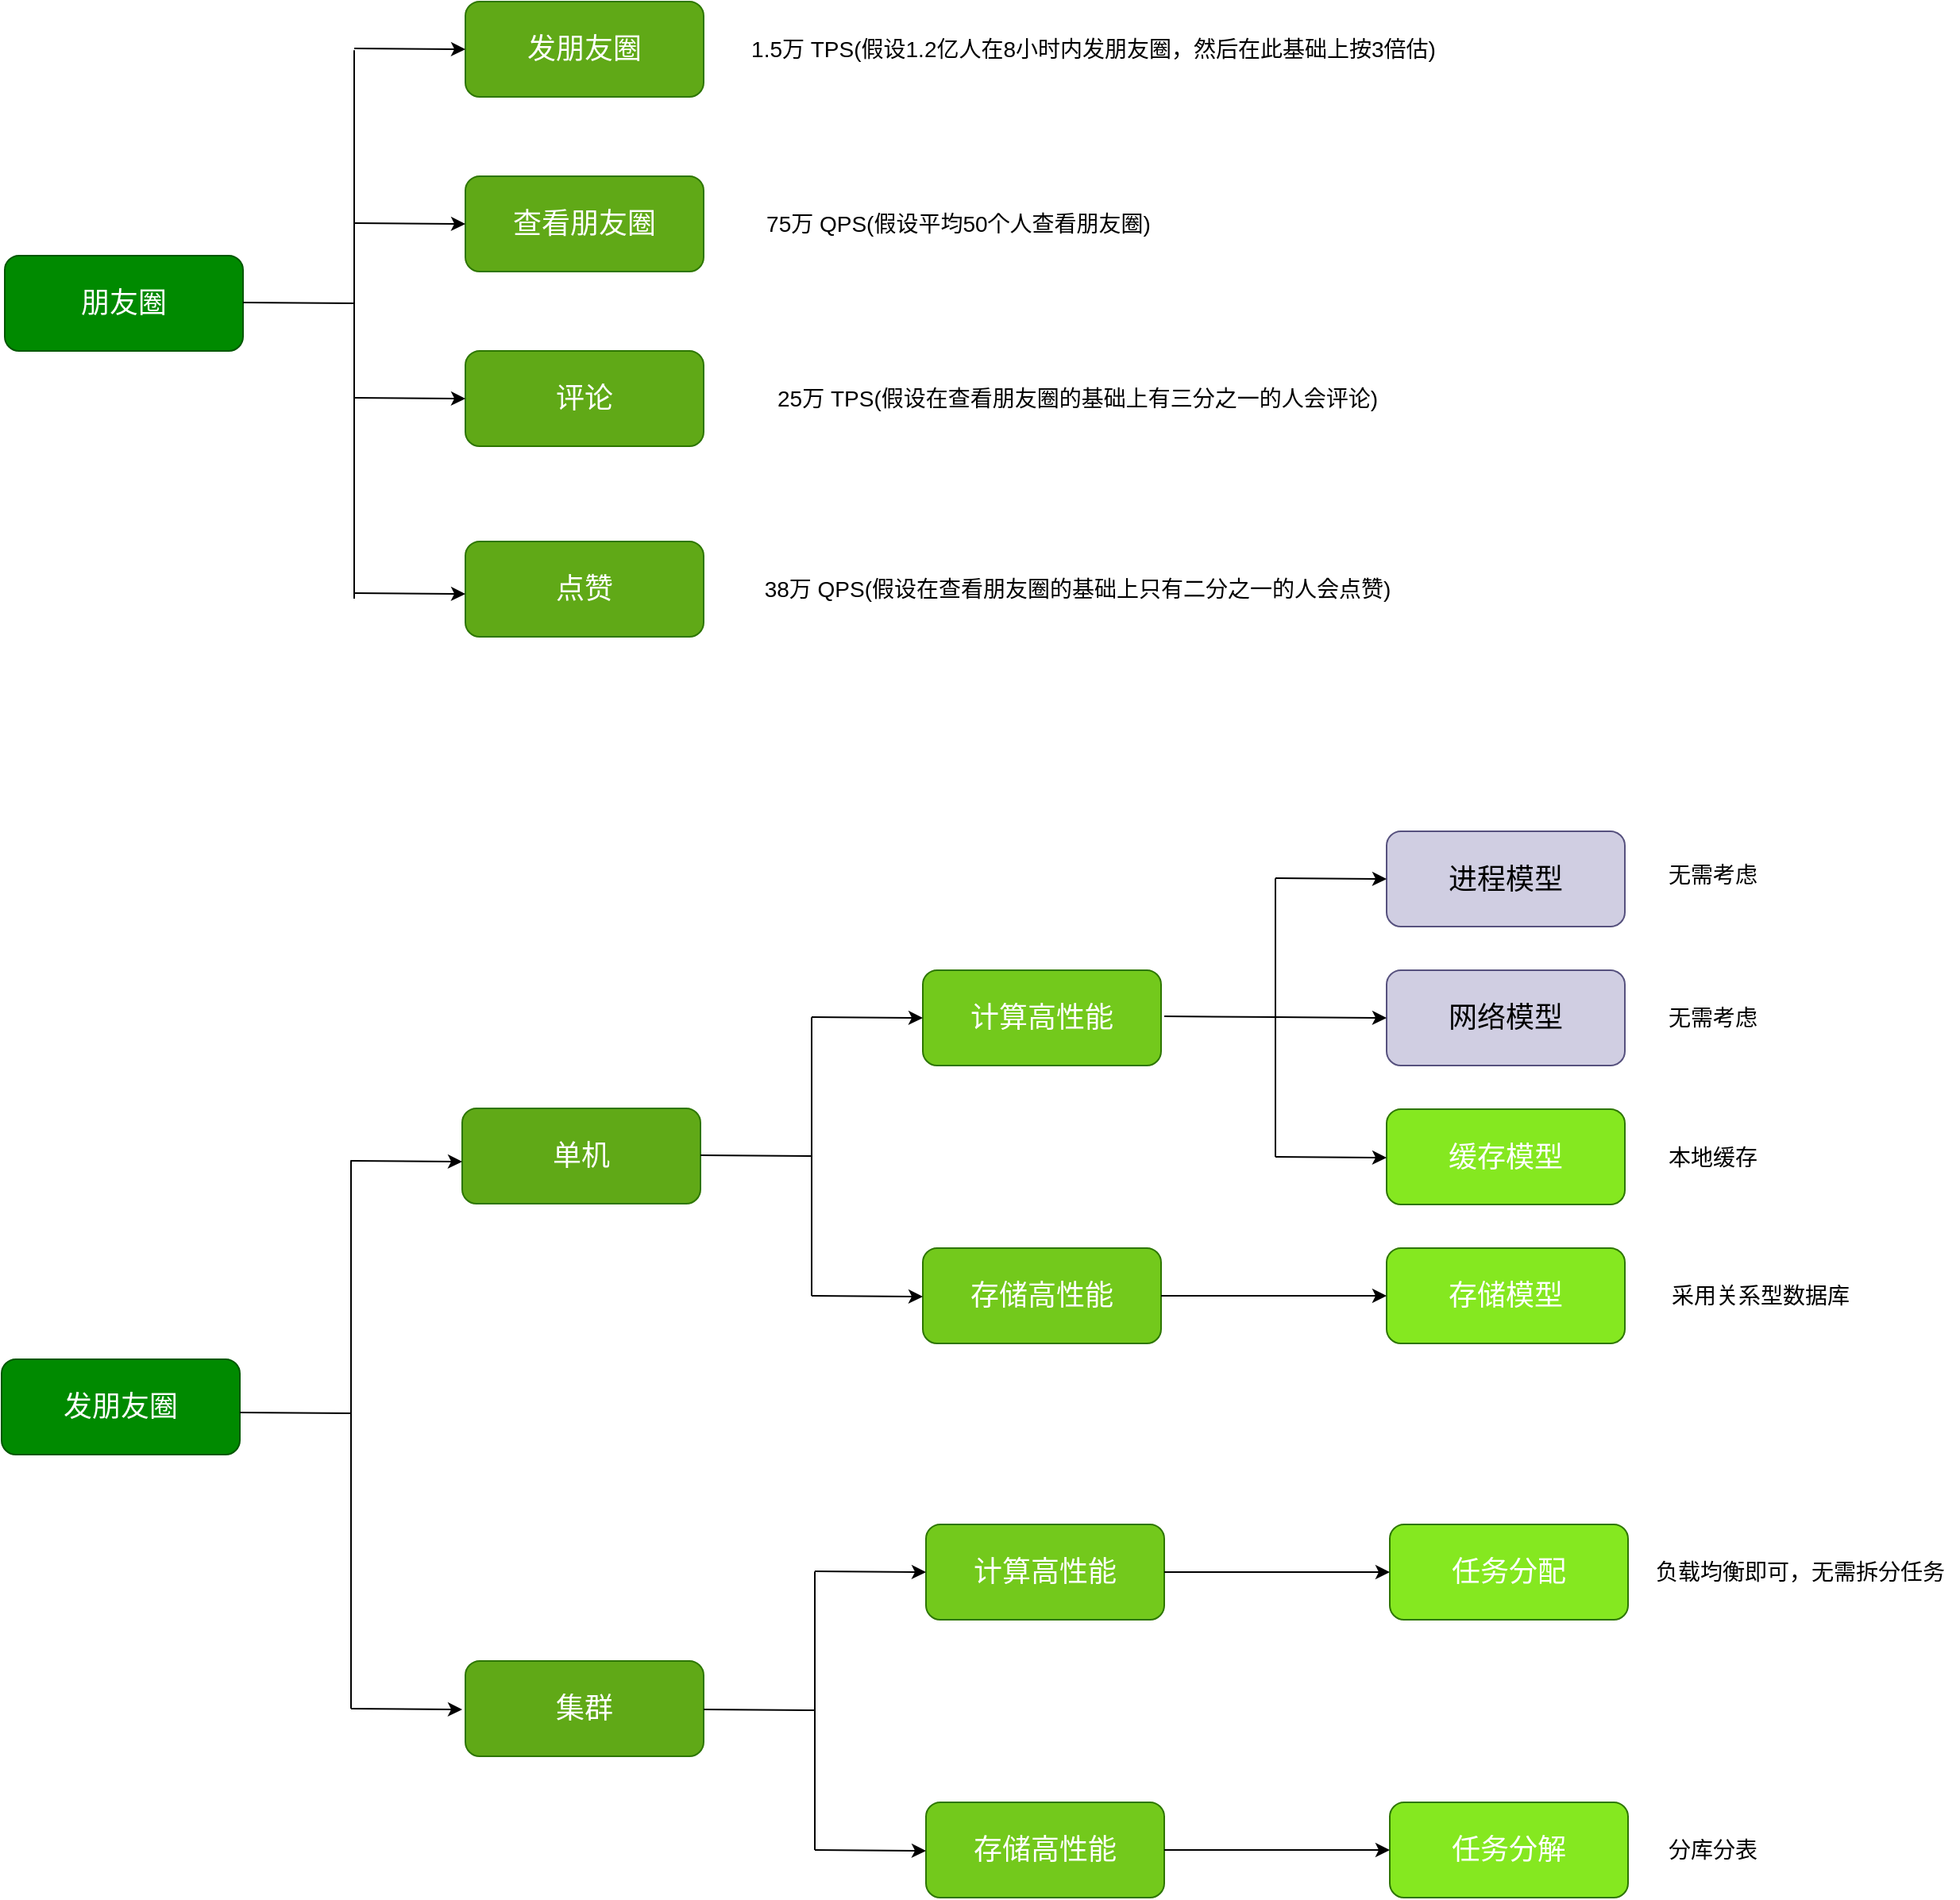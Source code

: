 <mxfile version="15.0.6" type="github">
  <diagram id="jBRWD2HVv8BvLUWZsqpH" name="Page-1">
    <mxGraphModel dx="1398" dy="573" grid="1" gridSize="10" guides="1" tooltips="1" connect="1" arrows="1" fold="1" page="1" pageScale="1" pageWidth="827" pageHeight="1169" math="0" shadow="0">
      <root>
        <mxCell id="0" />
        <mxCell id="1" parent="0" />
        <mxCell id="3huNSBhZNZtRJ6iiqQSG-1" value="&lt;font style=&quot;font-size: 18px&quot;&gt;朋友圈&lt;/font&gt;" style="rounded=1;whiteSpace=wrap;html=1;fontColor=#ffffff;fillColor=#008a00;strokeColor=#005700;" vertex="1" parent="1">
          <mxGeometry x="60" y="300" width="150" height="60" as="geometry" />
        </mxCell>
        <mxCell id="3huNSBhZNZtRJ6iiqQSG-2" value="&lt;font style=&quot;font-size: 18px&quot;&gt;发朋友圈&lt;/font&gt;" style="rounded=1;whiteSpace=wrap;html=1;fontColor=#ffffff;fillColor=#60a917;strokeColor=#2D7600;" vertex="1" parent="1">
          <mxGeometry x="350" y="140" width="150" height="60" as="geometry" />
        </mxCell>
        <mxCell id="3huNSBhZNZtRJ6iiqQSG-3" value="&lt;font style=&quot;font-size: 18px&quot;&gt;查看朋友圈&lt;/font&gt;" style="rounded=1;whiteSpace=wrap;html=1;fontColor=#ffffff;fillColor=#60a917;strokeColor=#2D7600;" vertex="1" parent="1">
          <mxGeometry x="350" y="250" width="150" height="60" as="geometry" />
        </mxCell>
        <mxCell id="3huNSBhZNZtRJ6iiqQSG-4" value="&lt;font style=&quot;font-size: 18px&quot;&gt;评论&lt;/font&gt;" style="rounded=1;whiteSpace=wrap;html=1;fontColor=#ffffff;fillColor=#60a917;strokeColor=#2D7600;" vertex="1" parent="1">
          <mxGeometry x="350" y="360" width="150" height="60" as="geometry" />
        </mxCell>
        <mxCell id="3huNSBhZNZtRJ6iiqQSG-5" value="&lt;font style=&quot;font-size: 18px&quot;&gt;点赞&lt;/font&gt;" style="rounded=1;whiteSpace=wrap;html=1;fontColor=#ffffff;fillColor=#60a917;strokeColor=#2D7600;" vertex="1" parent="1">
          <mxGeometry x="350" y="480" width="150" height="60" as="geometry" />
        </mxCell>
        <mxCell id="3huNSBhZNZtRJ6iiqQSG-6" value="" style="endArrow=none;html=1;" edge="1" parent="1">
          <mxGeometry width="50" height="50" relative="1" as="geometry">
            <mxPoint x="210" y="329.5" as="sourcePoint" />
            <mxPoint x="280" y="330" as="targetPoint" />
          </mxGeometry>
        </mxCell>
        <mxCell id="3huNSBhZNZtRJ6iiqQSG-7" value="" style="endArrow=none;html=1;" edge="1" parent="1">
          <mxGeometry width="50" height="50" relative="1" as="geometry">
            <mxPoint x="280" y="516" as="sourcePoint" />
            <mxPoint x="280" y="416" as="targetPoint" />
            <Array as="points">
              <mxPoint x="280" y="166" />
            </Array>
          </mxGeometry>
        </mxCell>
        <mxCell id="3huNSBhZNZtRJ6iiqQSG-8" value="" style="endArrow=classic;html=1;entryX=0;entryY=0.5;entryDx=0;entryDy=0;" edge="1" parent="1" target="3huNSBhZNZtRJ6iiqQSG-2">
          <mxGeometry width="50" height="50" relative="1" as="geometry">
            <mxPoint x="280" y="169.5" as="sourcePoint" />
            <mxPoint x="340" y="169.5" as="targetPoint" />
          </mxGeometry>
        </mxCell>
        <mxCell id="3huNSBhZNZtRJ6iiqQSG-9" value="" style="endArrow=classic;html=1;entryX=0;entryY=0.5;entryDx=0;entryDy=0;" edge="1" parent="1" target="3huNSBhZNZtRJ6iiqQSG-3">
          <mxGeometry width="50" height="50" relative="1" as="geometry">
            <mxPoint x="280" y="279.5" as="sourcePoint" />
            <mxPoint x="340" y="279.5" as="targetPoint" />
          </mxGeometry>
        </mxCell>
        <mxCell id="3huNSBhZNZtRJ6iiqQSG-10" value="" style="endArrow=classic;html=1;entryX=0;entryY=0.5;entryDx=0;entryDy=0;" edge="1" parent="1">
          <mxGeometry width="50" height="50" relative="1" as="geometry">
            <mxPoint x="280" y="389.5" as="sourcePoint" />
            <mxPoint x="350" y="390" as="targetPoint" />
          </mxGeometry>
        </mxCell>
        <mxCell id="3huNSBhZNZtRJ6iiqQSG-11" value="" style="endArrow=classic;html=1;entryX=0;entryY=0.5;entryDx=0;entryDy=0;" edge="1" parent="1">
          <mxGeometry width="50" height="50" relative="1" as="geometry">
            <mxPoint x="280" y="512.5" as="sourcePoint" />
            <mxPoint x="350" y="513" as="targetPoint" />
          </mxGeometry>
        </mxCell>
        <mxCell id="3huNSBhZNZtRJ6iiqQSG-12" value="&lt;font style=&quot;font-size: 14px&quot;&gt;1.5万 TPS(假设1.2亿人在8小时内发朋友圈，然后在此基础上按3倍估)&lt;/font&gt;" style="text;html=1;resizable=0;autosize=1;align=center;verticalAlign=middle;points=[];fillColor=none;strokeColor=none;rounded=0;" vertex="1" parent="1">
          <mxGeometry x="520" y="160" width="450" height="20" as="geometry" />
        </mxCell>
        <mxCell id="3huNSBhZNZtRJ6iiqQSG-13" value="&lt;font style=&quot;font-size: 14px&quot;&gt;75万 QPS(假设平均50个人查看朋友圈)&lt;/font&gt;" style="text;html=1;resizable=0;autosize=1;align=center;verticalAlign=middle;points=[];fillColor=none;strokeColor=none;rounded=0;" vertex="1" parent="1">
          <mxGeometry x="530" y="270" width="260" height="20" as="geometry" />
        </mxCell>
        <mxCell id="3huNSBhZNZtRJ6iiqQSG-14" value="&lt;font style=&quot;font-size: 14px&quot;&gt;25万 TPS(假设在查看朋友圈的基础上有三分之一的人会评论)&lt;/font&gt;" style="text;html=1;resizable=0;autosize=1;align=center;verticalAlign=middle;points=[];fillColor=none;strokeColor=none;rounded=0;" vertex="1" parent="1">
          <mxGeometry x="540" y="380" width="390" height="20" as="geometry" />
        </mxCell>
        <mxCell id="3huNSBhZNZtRJ6iiqQSG-15" value="&lt;font style=&quot;font-size: 14px&quot;&gt;38万 QPS(假设在查看朋友圈的基础上只有二分之一的人会点赞)&lt;/font&gt;" style="text;html=1;resizable=0;autosize=1;align=center;verticalAlign=middle;points=[];fillColor=none;strokeColor=none;rounded=0;" vertex="1" parent="1">
          <mxGeometry x="530" y="500" width="410" height="20" as="geometry" />
        </mxCell>
        <mxCell id="3huNSBhZNZtRJ6iiqQSG-18" value="&lt;font style=&quot;font-size: 18px&quot;&gt;发朋友圈&lt;/font&gt;" style="rounded=1;whiteSpace=wrap;html=1;fontColor=#ffffff;fillColor=#008a00;strokeColor=#005700;" vertex="1" parent="1">
          <mxGeometry x="58" y="995" width="150" height="60" as="geometry" />
        </mxCell>
        <mxCell id="3huNSBhZNZtRJ6iiqQSG-19" value="&lt;font style=&quot;font-size: 18px&quot;&gt;单机&lt;/font&gt;" style="rounded=1;whiteSpace=wrap;html=1;fontColor=#ffffff;fillColor=#60a917;strokeColor=#2D7600;" vertex="1" parent="1">
          <mxGeometry x="348" y="837" width="150" height="60" as="geometry" />
        </mxCell>
        <mxCell id="3huNSBhZNZtRJ6iiqQSG-20" value="&lt;font style=&quot;font-size: 18px&quot;&gt;集群&lt;/font&gt;" style="rounded=1;whiteSpace=wrap;html=1;fontColor=#ffffff;fillColor=#60a917;strokeColor=#2D7600;" vertex="1" parent="1">
          <mxGeometry x="350" y="1185" width="150" height="60" as="geometry" />
        </mxCell>
        <mxCell id="3huNSBhZNZtRJ6iiqQSG-21" value="" style="endArrow=none;html=1;" edge="1" parent="1">
          <mxGeometry width="50" height="50" relative="1" as="geometry">
            <mxPoint x="208" y="1028.5" as="sourcePoint" />
            <mxPoint x="278" y="1029" as="targetPoint" />
          </mxGeometry>
        </mxCell>
        <mxCell id="3huNSBhZNZtRJ6iiqQSG-22" value="" style="endArrow=none;html=1;" edge="1" parent="1">
          <mxGeometry width="50" height="50" relative="1" as="geometry">
            <mxPoint x="278" y="1215" as="sourcePoint" />
            <mxPoint x="278" y="1115" as="targetPoint" />
            <Array as="points">
              <mxPoint x="278" y="865" />
            </Array>
          </mxGeometry>
        </mxCell>
        <mxCell id="3huNSBhZNZtRJ6iiqQSG-23" value="" style="endArrow=classic;html=1;entryX=0;entryY=0.5;entryDx=0;entryDy=0;" edge="1" parent="1">
          <mxGeometry width="50" height="50" relative="1" as="geometry">
            <mxPoint x="278" y="870" as="sourcePoint" />
            <mxPoint x="348" y="870.5" as="targetPoint" />
          </mxGeometry>
        </mxCell>
        <mxCell id="3huNSBhZNZtRJ6iiqQSG-24" value="" style="endArrow=classic;html=1;entryX=0;entryY=0.5;entryDx=0;entryDy=0;" edge="1" parent="1">
          <mxGeometry width="50" height="50" relative="1" as="geometry">
            <mxPoint x="278" y="1215" as="sourcePoint" />
            <mxPoint x="348" y="1215.5" as="targetPoint" />
          </mxGeometry>
        </mxCell>
        <mxCell id="3huNSBhZNZtRJ6iiqQSG-25" value="&lt;font style=&quot;font-size: 18px&quot;&gt;计算高性能&lt;/font&gt;" style="rounded=1;whiteSpace=wrap;html=1;fontColor=#ffffff;strokeColor=#2D7600;fillColor=#73C91C;" vertex="1" parent="1">
          <mxGeometry x="638" y="750" width="150" height="60" as="geometry" />
        </mxCell>
        <mxCell id="3huNSBhZNZtRJ6iiqQSG-26" value="&lt;span style=&quot;font-size: 18px&quot;&gt;存储高性能&lt;/span&gt;" style="rounded=1;whiteSpace=wrap;html=1;fontColor=#ffffff;strokeColor=#2D7600;fillColor=#73C91C;" vertex="1" parent="1">
          <mxGeometry x="638" y="925" width="150" height="60" as="geometry" />
        </mxCell>
        <mxCell id="3huNSBhZNZtRJ6iiqQSG-27" value="" style="endArrow=none;html=1;" edge="1" parent="1">
          <mxGeometry width="50" height="50" relative="1" as="geometry">
            <mxPoint x="498" y="866.5" as="sourcePoint" />
            <mxPoint x="568" y="867" as="targetPoint" />
          </mxGeometry>
        </mxCell>
        <mxCell id="3huNSBhZNZtRJ6iiqQSG-28" value="" style="endArrow=none;html=1;" edge="1" parent="1">
          <mxGeometry width="50" height="50" relative="1" as="geometry">
            <mxPoint x="568" y="955" as="sourcePoint" />
            <mxPoint x="568" y="865" as="targetPoint" />
            <Array as="points">
              <mxPoint x="568" y="775" />
            </Array>
          </mxGeometry>
        </mxCell>
        <mxCell id="3huNSBhZNZtRJ6iiqQSG-29" value="" style="endArrow=classic;html=1;entryX=0;entryY=0.5;entryDx=0;entryDy=0;" edge="1" parent="1">
          <mxGeometry width="50" height="50" relative="1" as="geometry">
            <mxPoint x="568" y="779.5" as="sourcePoint" />
            <mxPoint x="638" y="780" as="targetPoint" />
          </mxGeometry>
        </mxCell>
        <mxCell id="3huNSBhZNZtRJ6iiqQSG-30" value="" style="endArrow=classic;html=1;entryX=0;entryY=0.5;entryDx=0;entryDy=0;" edge="1" parent="1">
          <mxGeometry width="50" height="50" relative="1" as="geometry">
            <mxPoint x="568" y="955" as="sourcePoint" />
            <mxPoint x="638" y="955.5" as="targetPoint" />
          </mxGeometry>
        </mxCell>
        <mxCell id="3huNSBhZNZtRJ6iiqQSG-31" value="&lt;font style=&quot;font-size: 18px&quot;&gt;计算高性能&lt;/font&gt;" style="rounded=1;whiteSpace=wrap;html=1;fontColor=#ffffff;strokeColor=#2D7600;fillColor=#73C91C;" vertex="1" parent="1">
          <mxGeometry x="640" y="1099" width="150" height="60" as="geometry" />
        </mxCell>
        <mxCell id="3huNSBhZNZtRJ6iiqQSG-32" value="&lt;span style=&quot;font-size: 18px&quot;&gt;存储高性能&lt;/span&gt;" style="rounded=1;whiteSpace=wrap;html=1;fontColor=#ffffff;strokeColor=#2D7600;fillColor=#73C91C;" vertex="1" parent="1">
          <mxGeometry x="640" y="1274" width="150" height="60" as="geometry" />
        </mxCell>
        <mxCell id="3huNSBhZNZtRJ6iiqQSG-33" value="" style="endArrow=none;html=1;" edge="1" parent="1">
          <mxGeometry width="50" height="50" relative="1" as="geometry">
            <mxPoint x="500" y="1215.5" as="sourcePoint" />
            <mxPoint x="570" y="1216" as="targetPoint" />
          </mxGeometry>
        </mxCell>
        <mxCell id="3huNSBhZNZtRJ6iiqQSG-34" value="" style="endArrow=none;html=1;" edge="1" parent="1">
          <mxGeometry width="50" height="50" relative="1" as="geometry">
            <mxPoint x="570" y="1304" as="sourcePoint" />
            <mxPoint x="570" y="1214" as="targetPoint" />
            <Array as="points">
              <mxPoint x="570" y="1124" />
            </Array>
          </mxGeometry>
        </mxCell>
        <mxCell id="3huNSBhZNZtRJ6iiqQSG-35" value="" style="endArrow=classic;html=1;entryX=0;entryY=0.5;entryDx=0;entryDy=0;" edge="1" parent="1">
          <mxGeometry width="50" height="50" relative="1" as="geometry">
            <mxPoint x="570" y="1128.5" as="sourcePoint" />
            <mxPoint x="640" y="1129" as="targetPoint" />
          </mxGeometry>
        </mxCell>
        <mxCell id="3huNSBhZNZtRJ6iiqQSG-36" value="" style="endArrow=classic;html=1;entryX=0;entryY=0.5;entryDx=0;entryDy=0;" edge="1" parent="1">
          <mxGeometry width="50" height="50" relative="1" as="geometry">
            <mxPoint x="570" y="1304" as="sourcePoint" />
            <mxPoint x="640" y="1304.5" as="targetPoint" />
          </mxGeometry>
        </mxCell>
        <mxCell id="3huNSBhZNZtRJ6iiqQSG-37" value="&lt;font style=&quot;font-size: 18px&quot;&gt;进程模型&lt;/font&gt;" style="rounded=1;whiteSpace=wrap;html=1;strokeColor=#56517e;fillColor=#d0cee2;" vertex="1" parent="1">
          <mxGeometry x="930" y="662.5" width="150" height="60" as="geometry" />
        </mxCell>
        <mxCell id="3huNSBhZNZtRJ6iiqQSG-38" value="&lt;span style=&quot;font-size: 18px&quot;&gt;缓存模型&lt;/span&gt;" style="rounded=1;whiteSpace=wrap;html=1;fontColor=#ffffff;strokeColor=#2D7600;fillColor=#85E820;" vertex="1" parent="1">
          <mxGeometry x="930" y="837.5" width="150" height="60" as="geometry" />
        </mxCell>
        <mxCell id="3huNSBhZNZtRJ6iiqQSG-39" value="" style="endArrow=none;html=1;" edge="1" parent="1">
          <mxGeometry width="50" height="50" relative="1" as="geometry">
            <mxPoint x="790" y="779" as="sourcePoint" />
            <mxPoint x="860" y="779.5" as="targetPoint" />
          </mxGeometry>
        </mxCell>
        <mxCell id="3huNSBhZNZtRJ6iiqQSG-40" value="" style="endArrow=none;html=1;" edge="1" parent="1">
          <mxGeometry width="50" height="50" relative="1" as="geometry">
            <mxPoint x="860" y="867.5" as="sourcePoint" />
            <mxPoint x="860" y="777.5" as="targetPoint" />
            <Array as="points">
              <mxPoint x="860" y="687.5" />
            </Array>
          </mxGeometry>
        </mxCell>
        <mxCell id="3huNSBhZNZtRJ6iiqQSG-41" value="" style="endArrow=classic;html=1;entryX=0;entryY=0.5;entryDx=0;entryDy=0;" edge="1" parent="1">
          <mxGeometry width="50" height="50" relative="1" as="geometry">
            <mxPoint x="860" y="692" as="sourcePoint" />
            <mxPoint x="930" y="692.5" as="targetPoint" />
          </mxGeometry>
        </mxCell>
        <mxCell id="3huNSBhZNZtRJ6iiqQSG-42" value="" style="endArrow=classic;html=1;entryX=0;entryY=0.5;entryDx=0;entryDy=0;" edge="1" parent="1">
          <mxGeometry width="50" height="50" relative="1" as="geometry">
            <mxPoint x="860" y="867.5" as="sourcePoint" />
            <mxPoint x="930" y="868" as="targetPoint" />
          </mxGeometry>
        </mxCell>
        <mxCell id="3huNSBhZNZtRJ6iiqQSG-43" value="&lt;span style=&quot;font-size: 18px&quot;&gt;网络模型&lt;/span&gt;" style="rounded=1;whiteSpace=wrap;html=1;strokeColor=#56517e;fillColor=#d0cee2;" vertex="1" parent="1">
          <mxGeometry x="930" y="750" width="150" height="60" as="geometry" />
        </mxCell>
        <mxCell id="3huNSBhZNZtRJ6iiqQSG-44" value="" style="endArrow=classic;html=1;entryX=0;entryY=0.5;entryDx=0;entryDy=0;" edge="1" parent="1">
          <mxGeometry width="50" height="50" relative="1" as="geometry">
            <mxPoint x="860" y="779.5" as="sourcePoint" />
            <mxPoint x="930" y="780" as="targetPoint" />
          </mxGeometry>
        </mxCell>
        <mxCell id="3huNSBhZNZtRJ6iiqQSG-45" value="&lt;font style=&quot;font-size: 18px&quot;&gt;存储模型&lt;/font&gt;" style="rounded=1;whiteSpace=wrap;html=1;fontColor=#ffffff;strokeColor=#2D7600;fillColor=#85E820;" vertex="1" parent="1">
          <mxGeometry x="930" y="925" width="150" height="60" as="geometry" />
        </mxCell>
        <mxCell id="3huNSBhZNZtRJ6iiqQSG-46" value="" style="endArrow=classic;html=1;exitX=1;exitY=0.5;exitDx=0;exitDy=0;" edge="1" parent="1" source="3huNSBhZNZtRJ6iiqQSG-26">
          <mxGeometry width="50" height="50" relative="1" as="geometry">
            <mxPoint x="860" y="954.5" as="sourcePoint" />
            <mxPoint x="930" y="955" as="targetPoint" />
          </mxGeometry>
        </mxCell>
        <mxCell id="3huNSBhZNZtRJ6iiqQSG-47" value="&lt;font style=&quot;font-size: 18px&quot;&gt;任务分配&lt;/font&gt;" style="rounded=1;whiteSpace=wrap;html=1;fontColor=#ffffff;strokeColor=#2D7600;fillColor=#85E820;" vertex="1" parent="1">
          <mxGeometry x="932" y="1099" width="150" height="60" as="geometry" />
        </mxCell>
        <mxCell id="3huNSBhZNZtRJ6iiqQSG-48" value="" style="endArrow=classic;html=1;exitX=1;exitY=0.5;exitDx=0;exitDy=0;" edge="1" parent="1">
          <mxGeometry width="50" height="50" relative="1" as="geometry">
            <mxPoint x="790" y="1129" as="sourcePoint" />
            <mxPoint x="932" y="1129" as="targetPoint" />
          </mxGeometry>
        </mxCell>
        <mxCell id="3huNSBhZNZtRJ6iiqQSG-49" value="&lt;font style=&quot;font-size: 18px&quot;&gt;任务分解&lt;/font&gt;" style="rounded=1;whiteSpace=wrap;html=1;fontColor=#ffffff;strokeColor=#2D7600;fillColor=#85E820;" vertex="1" parent="1">
          <mxGeometry x="932" y="1274" width="150" height="60" as="geometry" />
        </mxCell>
        <mxCell id="3huNSBhZNZtRJ6iiqQSG-50" value="" style="endArrow=classic;html=1;exitX=1;exitY=0.5;exitDx=0;exitDy=0;" edge="1" parent="1">
          <mxGeometry width="50" height="50" relative="1" as="geometry">
            <mxPoint x="790" y="1304" as="sourcePoint" />
            <mxPoint x="932" y="1304" as="targetPoint" />
          </mxGeometry>
        </mxCell>
        <mxCell id="3huNSBhZNZtRJ6iiqQSG-51" value="&lt;font style=&quot;font-size: 14px&quot;&gt;本地缓存&lt;/font&gt;" style="text;html=1;resizable=0;autosize=1;align=center;verticalAlign=middle;points=[];fillColor=none;strokeColor=none;rounded=0;" vertex="1" parent="1">
          <mxGeometry x="1100" y="857.5" width="70" height="20" as="geometry" />
        </mxCell>
        <mxCell id="3huNSBhZNZtRJ6iiqQSG-52" value="&lt;span style=&quot;font-size: 14px&quot;&gt;采用关系型数据库&lt;/span&gt;" style="text;html=1;resizable=0;autosize=1;align=center;verticalAlign=middle;points=[];fillColor=none;strokeColor=none;rounded=0;" vertex="1" parent="1">
          <mxGeometry x="1100" y="945" width="130" height="20" as="geometry" />
        </mxCell>
        <mxCell id="3huNSBhZNZtRJ6iiqQSG-53" value="&lt;span style=&quot;font-size: 14px&quot;&gt;负载均衡即可，无需拆分任务&lt;/span&gt;" style="text;html=1;resizable=0;autosize=1;align=center;verticalAlign=middle;points=[];fillColor=none;strokeColor=none;rounded=0;" vertex="1" parent="1">
          <mxGeometry x="1090" y="1119" width="200" height="20" as="geometry" />
        </mxCell>
        <mxCell id="3huNSBhZNZtRJ6iiqQSG-54" value="&lt;span style=&quot;font-size: 14px&quot;&gt;分库分表&lt;/span&gt;" style="text;html=1;resizable=0;autosize=1;align=center;verticalAlign=middle;points=[];fillColor=none;strokeColor=none;rounded=0;" vertex="1" parent="1">
          <mxGeometry x="1100" y="1294" width="70" height="20" as="geometry" />
        </mxCell>
        <mxCell id="3huNSBhZNZtRJ6iiqQSG-55" value="&lt;span style=&quot;font-size: 14px&quot;&gt;无需考虑&lt;/span&gt;" style="text;html=1;resizable=0;autosize=1;align=center;verticalAlign=middle;points=[];fillColor=none;strokeColor=none;rounded=0;" vertex="1" parent="1">
          <mxGeometry x="1100" y="680" width="70" height="20" as="geometry" />
        </mxCell>
        <mxCell id="3huNSBhZNZtRJ6iiqQSG-56" value="&lt;font style=&quot;font-size: 14px&quot;&gt;无需考虑&lt;/font&gt;" style="text;html=1;resizable=0;autosize=1;align=center;verticalAlign=middle;points=[];fillColor=none;strokeColor=none;rounded=0;" vertex="1" parent="1">
          <mxGeometry x="1100" y="770" width="70" height="20" as="geometry" />
        </mxCell>
      </root>
    </mxGraphModel>
  </diagram>
</mxfile>
